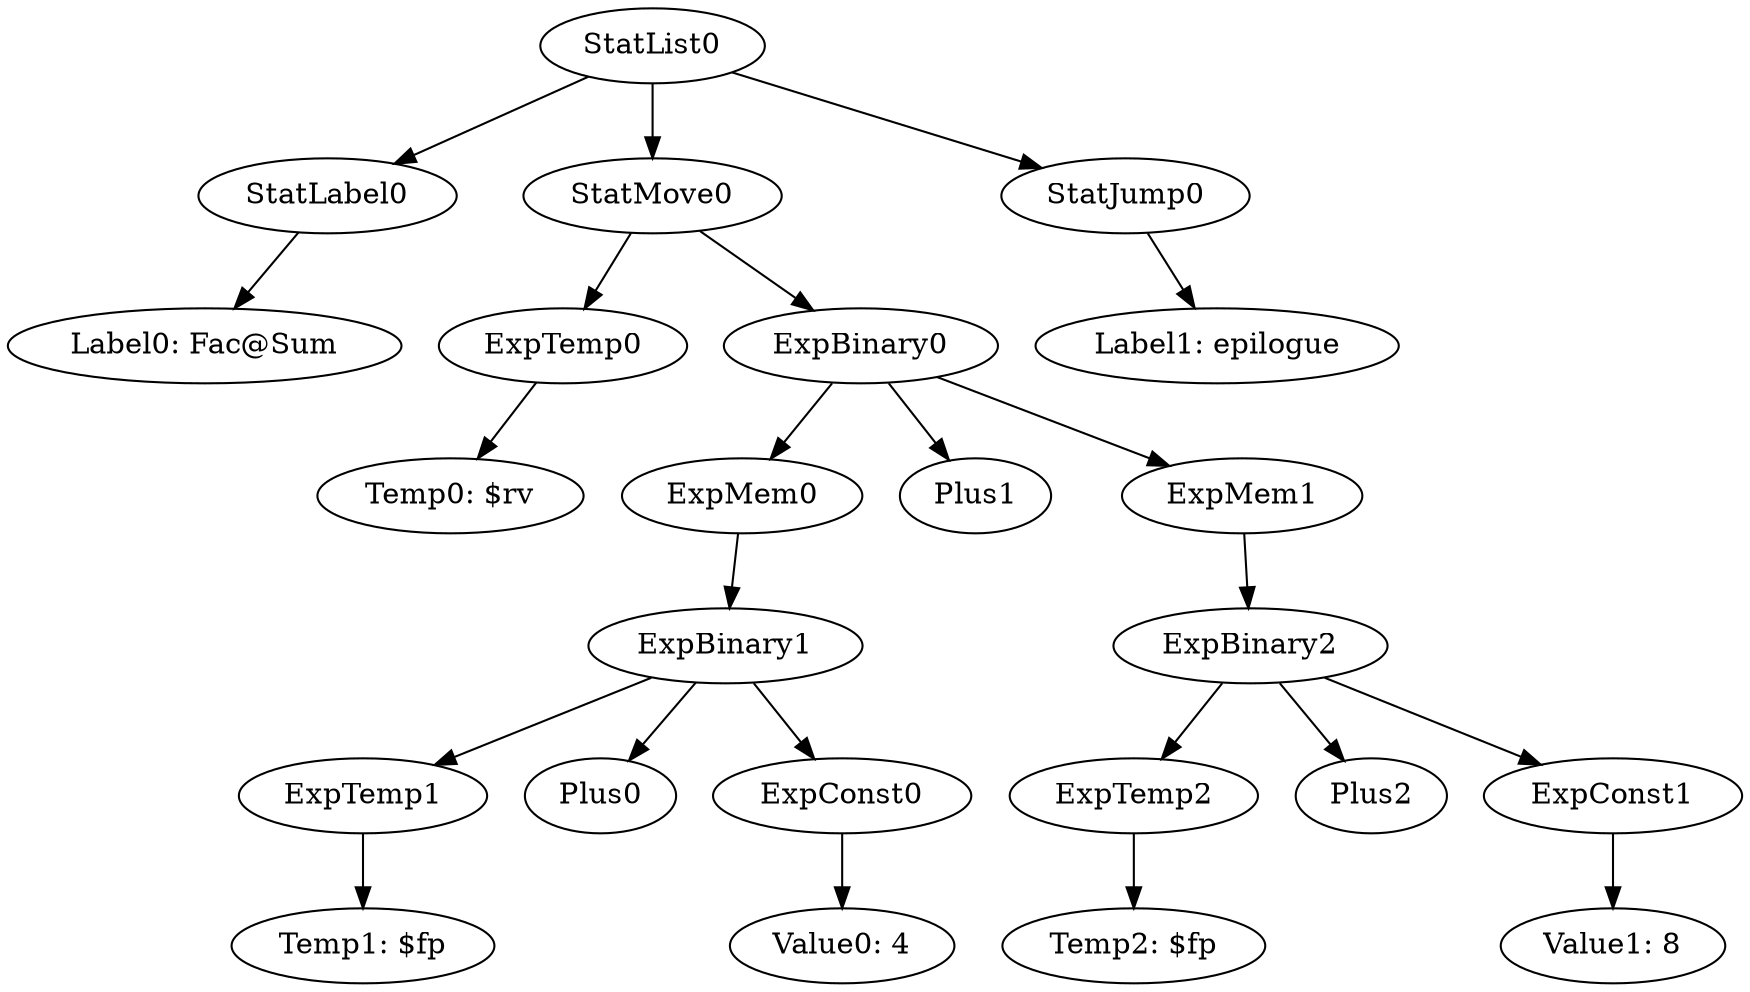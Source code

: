 digraph {
	ordering = out;
	StatJump0 -> "Label1: epilogue";
	ExpConst1 -> "Value1: 8";
	ExpBinary2 -> ExpTemp2;
	ExpBinary2 -> Plus2;
	ExpBinary2 -> ExpConst1;
	StatMove0 -> ExpTemp0;
	StatMove0 -> ExpBinary0;
	ExpBinary0 -> ExpMem0;
	ExpBinary0 -> Plus1;
	ExpBinary0 -> ExpMem1;
	ExpTemp0 -> "Temp0: $rv";
	StatList0 -> StatLabel0;
	StatList0 -> StatMove0;
	StatList0 -> StatJump0;
	StatLabel0 -> "Label0: Fac@Sum";
	ExpMem1 -> ExpBinary2;
	ExpConst0 -> "Value0: 4";
	ExpTemp2 -> "Temp2: $fp";
	ExpTemp1 -> "Temp1: $fp";
	ExpBinary1 -> ExpTemp1;
	ExpBinary1 -> Plus0;
	ExpBinary1 -> ExpConst0;
	ExpMem0 -> ExpBinary1;
}

